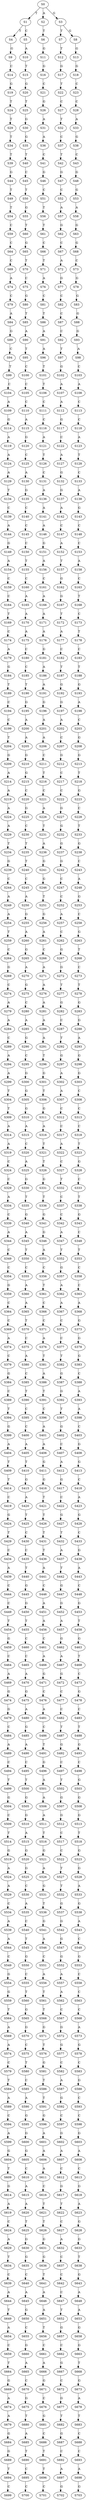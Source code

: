 strict digraph  {
	S0 -> S1 [ label = T ];
	S0 -> S2 [ label = A ];
	S0 -> S3 [ label = G ];
	S1 -> S4 [ label = T ];
	S1 -> S5 [ label = C ];
	S2 -> S6 [ label = T ];
	S3 -> S7 [ label = T ];
	S3 -> S8 [ label = G ];
	S4 -> S9 [ label = G ];
	S5 -> S10 [ label = A ];
	S6 -> S11 [ label = G ];
	S7 -> S12 [ label = T ];
	S8 -> S13 [ label = G ];
	S9 -> S14 [ label = C ];
	S10 -> S15 [ label = T ];
	S11 -> S16 [ label = G ];
	S12 -> S17 [ label = G ];
	S13 -> S18 [ label = G ];
	S14 -> S19 [ label = G ];
	S15 -> S20 [ label = G ];
	S16 -> S21 [ label = C ];
	S17 -> S22 [ label = T ];
	S18 -> S23 [ label = C ];
	S19 -> S24 [ label = T ];
	S20 -> S25 [ label = T ];
	S21 -> S26 [ label = G ];
	S22 -> S27 [ label = C ];
	S23 -> S28 [ label = C ];
	S24 -> S29 [ label = T ];
	S25 -> S30 [ label = G ];
	S26 -> S31 [ label = A ];
	S27 -> S32 [ label = T ];
	S28 -> S33 [ label = A ];
	S29 -> S34 [ label = T ];
	S30 -> S35 [ label = G ];
	S31 -> S36 [ label = A ];
	S32 -> S37 [ label = C ];
	S33 -> S38 [ label = G ];
	S34 -> S39 [ label = T ];
	S35 -> S40 [ label = T ];
	S36 -> S41 [ label = C ];
	S37 -> S42 [ label = T ];
	S38 -> S43 [ label = C ];
	S39 -> S44 [ label = G ];
	S40 -> S45 [ label = C ];
	S41 -> S46 [ label = G ];
	S42 -> S47 [ label = G ];
	S43 -> S48 [ label = G ];
	S44 -> S49 [ label = T ];
	S45 -> S50 [ label = T ];
	S46 -> S51 [ label = C ];
	S47 -> S52 [ label = C ];
	S48 -> S53 [ label = G ];
	S49 -> S54 [ label = T ];
	S50 -> S55 [ label = G ];
	S51 -> S56 [ label = T ];
	S52 -> S57 [ label = A ];
	S53 -> S58 [ label = A ];
	S54 -> S59 [ label = C ];
	S55 -> S60 [ label = T ];
	S56 -> S61 [ label = T ];
	S57 -> S62 [ label = G ];
	S58 -> S63 [ label = G ];
	S59 -> S64 [ label = C ];
	S60 -> S65 [ label = G ];
	S61 -> S66 [ label = C ];
	S62 -> S67 [ label = C ];
	S63 -> S68 [ label = G ];
	S64 -> S69 [ label = C ];
	S65 -> S70 [ label = T ];
	S66 -> S71 [ label = T ];
	S67 -> S72 [ label = A ];
	S68 -> S73 [ label = C ];
	S69 -> S74 [ label = A ];
	S70 -> S75 [ label = C ];
	S71 -> S76 [ label = A ];
	S72 -> S77 [ label = G ];
	S73 -> S78 [ label = G ];
	S74 -> S79 [ label = C ];
	S75 -> S80 [ label = G ];
	S76 -> S81 [ label = C ];
	S77 -> S82 [ label = C ];
	S78 -> S83 [ label = G ];
	S79 -> S84 [ label = A ];
	S80 -> S85 [ label = T ];
	S81 -> S86 [ label = T ];
	S82 -> S87 [ label = C ];
	S83 -> S88 [ label = G ];
	S84 -> S89 [ label = G ];
	S85 -> S90 [ label = A ];
	S86 -> S91 [ label = A ];
	S87 -> S92 [ label = C ];
	S88 -> S93 [ label = G ];
	S89 -> S94 [ label = C ];
	S90 -> S95 [ label = T ];
	S91 -> S96 [ label = A ];
	S92 -> S97 [ label = T ];
	S93 -> S98 [ label = A ];
	S94 -> S99 [ label = T ];
	S95 -> S100 [ label = C ];
	S96 -> S101 [ label = T ];
	S97 -> S102 [ label = G ];
	S98 -> S103 [ label = C ];
	S99 -> S104 [ label = C ];
	S100 -> S105 [ label = C ];
	S101 -> S106 [ label = T ];
	S102 -> S107 [ label = A ];
	S103 -> S108 [ label = A ];
	S104 -> S109 [ label = A ];
	S105 -> S110 [ label = C ];
	S106 -> S111 [ label = C ];
	S107 -> S112 [ label = A ];
	S108 -> S113 [ label = C ];
	S109 -> S114 [ label = G ];
	S110 -> S115 [ label = A ];
	S111 -> S116 [ label = C ];
	S112 -> S117 [ label = G ];
	S113 -> S118 [ label = C ];
	S114 -> S119 [ label = A ];
	S115 -> S120 [ label = G ];
	S116 -> S121 [ label = A ];
	S117 -> S122 [ label = C ];
	S118 -> S123 [ label = A ];
	S119 -> S124 [ label = A ];
	S120 -> S125 [ label = C ];
	S121 -> S126 [ label = T ];
	S122 -> S127 [ label = A ];
	S123 -> S128 [ label = T ];
	S124 -> S129 [ label = A ];
	S125 -> S130 [ label = A ];
	S126 -> S131 [ label = C ];
	S127 -> S132 [ label = G ];
	S128 -> S133 [ label = C ];
	S129 -> S134 [ label = T ];
	S130 -> S135 [ label = G ];
	S131 -> S136 [ label = A ];
	S132 -> S137 [ label = G ];
	S133 -> S138 [ label = A ];
	S134 -> S139 [ label = C ];
	S135 -> S140 [ label = C ];
	S136 -> S141 [ label = A ];
	S137 -> S142 [ label = A ];
	S138 -> S143 [ label = G ];
	S139 -> S144 [ label = A ];
	S140 -> S145 [ label = C ];
	S141 -> S146 [ label = A ];
	S142 -> S147 [ label = C ];
	S143 -> S148 [ label = C ];
	S144 -> S149 [ label = G ];
	S145 -> S150 [ label = C ];
	S146 -> S151 [ label = G ];
	S147 -> S152 [ label = A ];
	S148 -> S153 [ label = C ];
	S149 -> S154 [ label = A ];
	S150 -> S155 [ label = T ];
	S151 -> S156 [ label = A ];
	S152 -> S157 [ label = T ];
	S153 -> S158 [ label = A ];
	S154 -> S159 [ label = C ];
	S155 -> S160 [ label = C ];
	S156 -> S161 [ label = C ];
	S157 -> S162 [ label = G ];
	S158 -> S163 [ label = C ];
	S159 -> S164 [ label = C ];
	S160 -> S165 [ label = A ];
	S161 -> S166 [ label = A ];
	S162 -> S167 [ label = G ];
	S163 -> S168 [ label = T ];
	S164 -> S169 [ label = T ];
	S165 -> S170 [ label = A ];
	S166 -> S171 [ label = A ];
	S167 -> S172 [ label = T ];
	S168 -> S173 [ label = C ];
	S169 -> S174 [ label = C ];
	S170 -> S175 [ label = A ];
	S171 -> S176 [ label = A ];
	S172 -> S177 [ label = A ];
	S173 -> S178 [ label = T ];
	S174 -> S179 [ label = A ];
	S175 -> S180 [ label = C ];
	S176 -> S181 [ label = G ];
	S177 -> S182 [ label = C ];
	S178 -> S183 [ label = C ];
	S179 -> S184 [ label = G ];
	S180 -> S185 [ label = C ];
	S181 -> S186 [ label = A ];
	S182 -> S187 [ label = T ];
	S183 -> S188 [ label = T ];
	S184 -> S189 [ label = T ];
	S185 -> S190 [ label = T ];
	S186 -> S191 [ label = A ];
	S187 -> S192 [ label = G ];
	S188 -> S193 [ label = G ];
	S189 -> S194 [ label = C ];
	S190 -> S195 [ label = G ];
	S191 -> S196 [ label = G ];
	S192 -> S197 [ label = G ];
	S193 -> S198 [ label = A ];
	S194 -> S199 [ label = C ];
	S195 -> S200 [ label = A ];
	S196 -> S201 [ label = A ];
	S197 -> S202 [ label = A ];
	S198 -> S203 [ label = C ];
	S199 -> S204 [ label = T ];
	S200 -> S205 [ label = A ];
	S201 -> S206 [ label = A ];
	S202 -> S207 [ label = C ];
	S203 -> S208 [ label = G ];
	S204 -> S209 [ label = G ];
	S205 -> S210 [ label = G ];
	S206 -> S211 [ label = C ];
	S207 -> S212 [ label = G ];
	S208 -> S213 [ label = G ];
	S209 -> S214 [ label = A ];
	S210 -> S215 [ label = G ];
	S211 -> S216 [ label = T ];
	S212 -> S217 [ label = C ];
	S213 -> S218 [ label = T ];
	S214 -> S219 [ label = A ];
	S215 -> S220 [ label = C ];
	S216 -> S221 [ label = C ];
	S217 -> S222 [ label = C ];
	S218 -> S223 [ label = G ];
	S219 -> S224 [ label = A ];
	S220 -> S225 [ label = G ];
	S221 -> S226 [ label = A ];
	S222 -> S227 [ label = G ];
	S223 -> S228 [ label = C ];
	S224 -> S229 [ label = A ];
	S225 -> S230 [ label = C ];
	S226 -> S231 [ label = T ];
	S227 -> S232 [ label = G ];
	S228 -> S233 [ label = T ];
	S229 -> S234 [ label = T ];
	S230 -> S235 [ label = T ];
	S231 -> S236 [ label = A ];
	S232 -> S237 [ label = G ];
	S233 -> S238 [ label = G ];
	S234 -> S239 [ label = G ];
	S235 -> S240 [ label = T ];
	S236 -> S241 [ label = G ];
	S237 -> S242 [ label = G ];
	S238 -> S243 [ label = C ];
	S239 -> S244 [ label = C ];
	S240 -> S245 [ label = C ];
	S241 -> S246 [ label = G ];
	S242 -> S247 [ label = C ];
	S243 -> S248 [ label = A ];
	S244 -> S249 [ label = A ];
	S245 -> S250 [ label = A ];
	S246 -> S251 [ label = T ];
	S247 -> S252 [ label = C ];
	S248 -> S253 [ label = G ];
	S249 -> S254 [ label = A ];
	S250 -> S255 [ label = G ];
	S251 -> S256 [ label = G ];
	S252 -> S257 [ label = A ];
	S253 -> S258 [ label = C ];
	S254 -> S259 [ label = T ];
	S255 -> S260 [ label = A ];
	S256 -> S261 [ label = A ];
	S257 -> S262 [ label = C ];
	S258 -> S263 [ label = G ];
	S259 -> S264 [ label = C ];
	S260 -> S265 [ label = G ];
	S261 -> S266 [ label = C ];
	S262 -> S267 [ label = G ];
	S263 -> S268 [ label = T ];
	S264 -> S269 [ label = G ];
	S265 -> S270 [ label = A ];
	S266 -> S271 [ label = A ];
	S267 -> S272 [ label = G ];
	S268 -> S273 [ label = C ];
	S269 -> S274 [ label = C ];
	S270 -> S275 [ label = G ];
	S271 -> S276 [ label = A ];
	S272 -> S277 [ label = T ];
	S273 -> S278 [ label = T ];
	S274 -> S279 [ label = A ];
	S275 -> S280 [ label = C ];
	S276 -> S281 [ label = A ];
	S277 -> S282 [ label = G ];
	S278 -> S283 [ label = G ];
	S279 -> S284 [ label = A ];
	S280 -> S285 [ label = A ];
	S281 -> S286 [ label = A ];
	S282 -> S287 [ label = C ];
	S283 -> S288 [ label = G ];
	S284 -> S289 [ label = C ];
	S285 -> S290 [ label = G ];
	S286 -> S291 [ label = A ];
	S287 -> S292 [ label = T ];
	S288 -> S293 [ label = A ];
	S289 -> S294 [ label = A ];
	S290 -> S295 [ label = C ];
	S291 -> S296 [ label = T ];
	S292 -> S297 [ label = G ];
	S293 -> S298 [ label = G ];
	S294 -> S299 [ label = A ];
	S295 -> S300 [ label = G ];
	S296 -> S301 [ label = G ];
	S297 -> S302 [ label = A ];
	S298 -> S303 [ label = G ];
	S299 -> S304 [ label = T ];
	S300 -> S305 [ label = G ];
	S301 -> S306 [ label = T ];
	S302 -> S307 [ label = A ];
	S303 -> S308 [ label = C ];
	S304 -> S309 [ label = T ];
	S305 -> S310 [ label = G ];
	S306 -> S311 [ label = G ];
	S307 -> S312 [ label = C ];
	S308 -> S313 [ label = C ];
	S309 -> S314 [ label = A ];
	S310 -> S315 [ label = A ];
	S311 -> S316 [ label = A ];
	S312 -> S317 [ label = C ];
	S313 -> S318 [ label = C ];
	S314 -> S319 [ label = A ];
	S315 -> S320 [ label = C ];
	S316 -> S321 [ label = T ];
	S317 -> S322 [ label = A ];
	S318 -> S323 [ label = T ];
	S319 -> S324 [ label = C ];
	S320 -> S325 [ label = A ];
	S321 -> S326 [ label = T ];
	S322 -> S327 [ label = C ];
	S323 -> S328 [ label = G ];
	S324 -> S329 [ label = C ];
	S325 -> S330 [ label = G ];
	S326 -> S331 [ label = G ];
	S327 -> S332 [ label = T ];
	S328 -> S333 [ label = C ];
	S329 -> S334 [ label = A ];
	S330 -> S335 [ label = T ];
	S331 -> S336 [ label = T ];
	S332 -> S337 [ label = C ];
	S333 -> S338 [ label = T ];
	S334 -> S339 [ label = C ];
	S335 -> S340 [ label = G ];
	S336 -> S341 [ label = G ];
	S337 -> S342 [ label = C ];
	S338 -> S343 [ label = G ];
	S339 -> S344 [ label = A ];
	S340 -> S345 [ label = A ];
	S341 -> S346 [ label = G ];
	S342 -> S347 [ label = A ];
	S343 -> S348 [ label = C ];
	S344 -> S349 [ label = C ];
	S345 -> S350 [ label = T ];
	S346 -> S351 [ label = A ];
	S347 -> S352 [ label = T ];
	S348 -> S353 [ label = T ];
	S349 -> S354 [ label = C ];
	S350 -> S355 [ label = C ];
	S351 -> S356 [ label = C ];
	S352 -> S357 [ label = G ];
	S353 -> S358 [ label = C ];
	S354 -> S359 [ label = G ];
	S355 -> S360 [ label = A ];
	S356 -> S361 [ label = T ];
	S357 -> S362 [ label = A ];
	S358 -> S363 [ label = C ];
	S359 -> S364 [ label = C ];
	S360 -> S365 [ label = A ];
	S361 -> S366 [ label = C ];
	S362 -> S367 [ label = A ];
	S363 -> S368 [ label = A ];
	S364 -> S369 [ label = C ];
	S365 -> S370 [ label = T ];
	S366 -> S371 [ label = C ];
	S367 -> S372 [ label = C ];
	S368 -> S373 [ label = G ];
	S369 -> S374 [ label = A ];
	S370 -> S375 [ label = C ];
	S371 -> S376 [ label = A ];
	S372 -> S377 [ label = C ];
	S373 -> S378 [ label = G ];
	S374 -> S379 [ label = C ];
	S375 -> S380 [ label = A ];
	S376 -> S381 [ label = T ];
	S377 -> S382 [ label = T ];
	S378 -> S383 [ label = G ];
	S379 -> S384 [ label = G ];
	S380 -> S385 [ label = C ];
	S381 -> S386 [ label = A ];
	S382 -> S387 [ label = G ];
	S383 -> S388 [ label = C ];
	S384 -> S389 [ label = C ];
	S385 -> S390 [ label = T ];
	S386 -> S391 [ label = T ];
	S387 -> S392 [ label = G ];
	S388 -> S393 [ label = A ];
	S389 -> S394 [ label = T ];
	S390 -> S395 [ label = C ];
	S391 -> S396 [ label = C ];
	S392 -> S397 [ label = T ];
	S393 -> S398 [ label = A ];
	S394 -> S399 [ label = G ];
	S395 -> S400 [ label = C ];
	S396 -> S401 [ label = A ];
	S397 -> S402 [ label = G ];
	S398 -> S403 [ label = C ];
	S399 -> S404 [ label = A ];
	S400 -> S405 [ label = A ];
	S401 -> S406 [ label = A ];
	S402 -> S407 [ label = C ];
	S403 -> S408 [ label = G ];
	S404 -> S409 [ label = T ];
	S405 -> S410 [ label = T ];
	S406 -> S411 [ label = G ];
	S407 -> S412 [ label = A ];
	S408 -> S413 [ label = G ];
	S409 -> S414 [ label = T ];
	S410 -> S415 [ label = G ];
	S411 -> S416 [ label = G ];
	S412 -> S417 [ label = G ];
	S413 -> S418 [ label = C ];
	S414 -> S419 [ label = C ];
	S415 -> S420 [ label = A ];
	S416 -> S421 [ label = T ];
	S417 -> S422 [ label = C ];
	S418 -> S423 [ label = A ];
	S419 -> S424 [ label = G ];
	S420 -> S425 [ label = T ];
	S421 -> S426 [ label = T ];
	S422 -> S427 [ label = G ];
	S423 -> S428 [ label = G ];
	S424 -> S429 [ label = T ];
	S425 -> S430 [ label = C ];
	S426 -> S431 [ label = T ];
	S427 -> S432 [ label = T ];
	S428 -> S433 [ label = C ];
	S429 -> S434 [ label = C ];
	S430 -> S435 [ label = C ];
	S431 -> S436 [ label = T ];
	S432 -> S437 [ label = A ];
	S433 -> S438 [ label = G ];
	S434 -> S439 [ label = A ];
	S435 -> S440 [ label = T ];
	S436 -> S441 [ label = A ];
	S437 -> S442 [ label = T ];
	S438 -> S443 [ label = A ];
	S439 -> S444 [ label = C ];
	S440 -> S445 [ label = G ];
	S441 -> S446 [ label = C ];
	S442 -> S447 [ label = G ];
	S443 -> S448 [ label = C ];
	S444 -> S449 [ label = C ];
	S445 -> S450 [ label = G ];
	S446 -> S451 [ label = A ];
	S447 -> S452 [ label = G ];
	S448 -> S453 [ label = G ];
	S449 -> S454 [ label = T ];
	S450 -> S455 [ label = T ];
	S451 -> S456 [ label = A ];
	S452 -> S457 [ label = A ];
	S453 -> S458 [ label = T ];
	S454 -> S459 [ label = G ];
	S455 -> S460 [ label = C ];
	S456 -> S461 [ label = C ];
	S457 -> S462 [ label = G ];
	S458 -> S463 [ label = G ];
	S459 -> S464 [ label = C ];
	S460 -> S465 [ label = C ];
	S461 -> S466 [ label = A ];
	S462 -> S467 [ label = A ];
	S463 -> S468 [ label = T ];
	S464 -> S469 [ label = A ];
	S465 -> S470 [ label = A ];
	S466 -> S471 [ label = G ];
	S467 -> S472 [ label = G ];
	S468 -> S473 [ label = C ];
	S469 -> S474 [ label = G ];
	S470 -> S475 [ label = G ];
	S471 -> S476 [ label = C ];
	S472 -> S477 [ label = C ];
	S473 -> S478 [ label = G ];
	S474 -> S479 [ label = G ];
	S475 -> S480 [ label = A ];
	S476 -> S481 [ label = A ];
	S477 -> S482 [ label = C ];
	S478 -> S483 [ label = C ];
	S479 -> S484 [ label = C ];
	S480 -> S485 [ label = G ];
	S481 -> S486 [ label = C ];
	S482 -> S487 [ label = T ];
	S483 -> S488 [ label = T ];
	S484 -> S489 [ label = A ];
	S485 -> S490 [ label = A ];
	S486 -> S491 [ label = T ];
	S487 -> S492 [ label = G ];
	S488 -> S493 [ label = G ];
	S489 -> S494 [ label = C ];
	S490 -> S495 [ label = C ];
	S491 -> S496 [ label = G ];
	S492 -> S497 [ label = C ];
	S493 -> S498 [ label = C ];
	S494 -> S499 [ label = T ];
	S495 -> S500 [ label = T ];
	S496 -> S501 [ label = A ];
	S497 -> S502 [ label = T ];
	S498 -> S503 [ label = G ];
	S499 -> S504 [ label = G ];
	S500 -> S505 [ label = G ];
	S501 -> S506 [ label = A ];
	S502 -> S507 [ label = G ];
	S503 -> S508 [ label = G ];
	S504 -> S509 [ label = C ];
	S505 -> S510 [ label = G ];
	S506 -> S511 [ label = A ];
	S507 -> S512 [ label = G ];
	S508 -> S513 [ label = G ];
	S509 -> S514 [ label = T ];
	S510 -> S515 [ label = A ];
	S511 -> S516 [ label = T ];
	S512 -> S517 [ label = C ];
	S513 -> S518 [ label = T ];
	S514 -> S519 [ label = G ];
	S515 -> S520 [ label = G ];
	S516 -> S521 [ label = G ];
	S517 -> S522 [ label = C ];
	S518 -> S523 [ label = G ];
	S519 -> S524 [ label = A ];
	S520 -> S525 [ label = G ];
	S521 -> S526 [ label = A ];
	S522 -> S527 [ label = T ];
	S523 -> S528 [ label = G ];
	S524 -> S529 [ label = A ];
	S525 -> S530 [ label = C ];
	S526 -> S531 [ label = G ];
	S527 -> S532 [ label = T ];
	S528 -> S533 [ label = A ];
	S529 -> S534 [ label = C ];
	S530 -> S535 [ label = A ];
	S531 -> S536 [ label = T ];
	S532 -> S537 [ label = G ];
	S533 -> S538 [ label = G ];
	S534 -> S539 [ label = A ];
	S535 -> S540 [ label = C ];
	S536 -> S541 [ label = G ];
	S537 -> S542 [ label = G ];
	S538 -> S543 [ label = A ];
	S539 -> S544 [ label = A ];
	S540 -> S545 [ label = T ];
	S541 -> S546 [ label = A ];
	S542 -> S547 [ label = G ];
	S543 -> S548 [ label = C ];
	S544 -> S549 [ label = C ];
	S545 -> S550 [ label = G ];
	S546 -> S551 [ label = C ];
	S547 -> S552 [ label = G ];
	S548 -> S553 [ label = G ];
	S549 -> S554 [ label = G ];
	S550 -> S555 [ label = C ];
	S551 -> S556 [ label = A ];
	S552 -> S557 [ label = A ];
	S553 -> S558 [ label = C ];
	S554 -> S559 [ label = G ];
	S555 -> S560 [ label = T ];
	S556 -> S561 [ label = T ];
	S557 -> S562 [ label = A ];
	S558 -> S563 [ label = C ];
	S559 -> S564 [ label = T ];
	S560 -> S565 [ label = G ];
	S561 -> S566 [ label = T ];
	S562 -> S567 [ label = C ];
	S563 -> S568 [ label = C ];
	S564 -> S569 [ label = A ];
	S565 -> S570 [ label = G ];
	S566 -> S571 [ label = G ];
	S567 -> S572 [ label = G ];
	S568 -> S573 [ label = A ];
	S569 -> S574 [ label = A ];
	S570 -> S575 [ label = C ];
	S571 -> S576 [ label = T ];
	S572 -> S577 [ label = G ];
	S573 -> S578 [ label = G ];
	S574 -> S579 [ label = C ];
	S575 -> S580 [ label = T ];
	S576 -> S581 [ label = G ];
	S577 -> S582 [ label = C ];
	S578 -> S583 [ label = C ];
	S579 -> S584 [ label = T ];
	S580 -> S585 [ label = C ];
	S581 -> S586 [ label = T ];
	S582 -> S587 [ label = A ];
	S583 -> S588 [ label = G ];
	S584 -> S589 [ label = A ];
	S585 -> S590 [ label = A ];
	S586 -> S591 [ label = T ];
	S587 -> S592 [ label = G ];
	S588 -> S593 [ label = C ];
	S589 -> S594 [ label = C ];
	S590 -> S595 [ label = G ];
	S591 -> S596 [ label = G ];
	S592 -> S597 [ label = C ];
	S593 -> S598 [ label = C ];
	S594 -> S599 [ label = A ];
	S595 -> S600 [ label = G ];
	S596 -> S601 [ label = A ];
	S597 -> S602 [ label = G ];
	S598 -> S603 [ label = G ];
	S599 -> S604 [ label = G ];
	S600 -> S605 [ label = G ];
	S601 -> S606 [ label = A ];
	S602 -> S607 [ label = A ];
	S603 -> S608 [ label = A ];
	S604 -> S609 [ label = T ];
	S605 -> S610 [ label = C ];
	S606 -> S611 [ label = A ];
	S607 -> S612 [ label = C ];
	S608 -> S613 [ label = C ];
	S609 -> S614 [ label = G ];
	S610 -> S615 [ label = A ];
	S611 -> S616 [ label = C ];
	S612 -> S617 [ label = G ];
	S613 -> S618 [ label = G ];
	S614 -> S619 [ label = A ];
	S615 -> S620 [ label = A ];
	S616 -> S621 [ label = T ];
	S617 -> S622 [ label = T ];
	S618 -> S623 [ label = A ];
	S619 -> S624 [ label = C ];
	S620 -> S625 [ label = T ];
	S621 -> S626 [ label = T ];
	S622 -> S627 [ label = C ];
	S623 -> S628 [ label = G ];
	S624 -> S629 [ label = A ];
	S625 -> S630 [ label = G ];
	S626 -> S631 [ label = G ];
	S627 -> S632 [ label = A ];
	S628 -> S633 [ label = G ];
	S629 -> S634 [ label = T ];
	S630 -> S635 [ label = G ];
	S631 -> S636 [ label = G ];
	S632 -> S637 [ label = C ];
	S633 -> S638 [ label = T ];
	S634 -> S639 [ label = C ];
	S635 -> S640 [ label = C ];
	S636 -> S641 [ label = T ];
	S637 -> S642 [ label = C ];
	S638 -> S643 [ label = G ];
	S639 -> S644 [ label = A ];
	S640 -> S645 [ label = A ];
	S641 -> S646 [ label = A ];
	S642 -> S647 [ label = C ];
	S643 -> S648 [ label = A ];
	S644 -> S649 [ label = T ];
	S645 -> S650 [ label = G ];
	S646 -> S651 [ label = A ];
	S647 -> S652 [ label = T ];
	S648 -> S653 [ label = A ];
	S649 -> S654 [ label = A ];
	S650 -> S655 [ label = C ];
	S651 -> S656 [ label = T ];
	S652 -> S657 [ label = G ];
	S653 -> S658 [ label = G ];
	S654 -> S659 [ label = C ];
	S655 -> S660 [ label = G ];
	S656 -> S661 [ label = C ];
	S657 -> S662 [ label = C ];
	S658 -> S663 [ label = G ];
	S659 -> S664 [ label = T ];
	S660 -> S665 [ label = A ];
	S661 -> S666 [ label = A ];
	S662 -> S667 [ label = G ];
	S663 -> S668 [ label = T ];
	S664 -> S669 [ label = G ];
	S665 -> S670 [ label = C ];
	S666 -> S671 [ label = G ];
	S667 -> S672 [ label = C ];
	S668 -> S673 [ label = G ];
	S669 -> S674 [ label = A ];
	S670 -> S675 [ label = G ];
	S671 -> S676 [ label = C ];
	S672 -> S677 [ label = G ];
	S673 -> S678 [ label = A ];
	S674 -> S679 [ label = A ];
	S675 -> S680 [ label = T ];
	S676 -> S681 [ label = G ];
	S677 -> S682 [ label = T ];
	S678 -> S683 [ label = T ];
	S679 -> S684 [ label = G ];
	S680 -> S685 [ label = A ];
	S681 -> S686 [ label = C ];
	S682 -> S687 [ label = G ];
	S683 -> S688 [ label = C ];
	S684 -> S689 [ label = G ];
	S685 -> S690 [ label = T ];
	S686 -> S691 [ label = T ];
	S687 -> S692 [ label = C ];
	S688 -> S693 [ label = C ];
	S689 -> S694 [ label = T ];
	S690 -> S695 [ label = C ];
	S691 -> S696 [ label = T ];
	S692 -> S697 [ label = A ];
	S693 -> S698 [ label = A ];
	S694 -> S699 [ label = C ];
	S695 -> S700 [ label = C ];
	S696 -> S701 [ label = C ];
	S697 -> S702 [ label = G ];
	S698 -> S703 [ label = G ];
}
